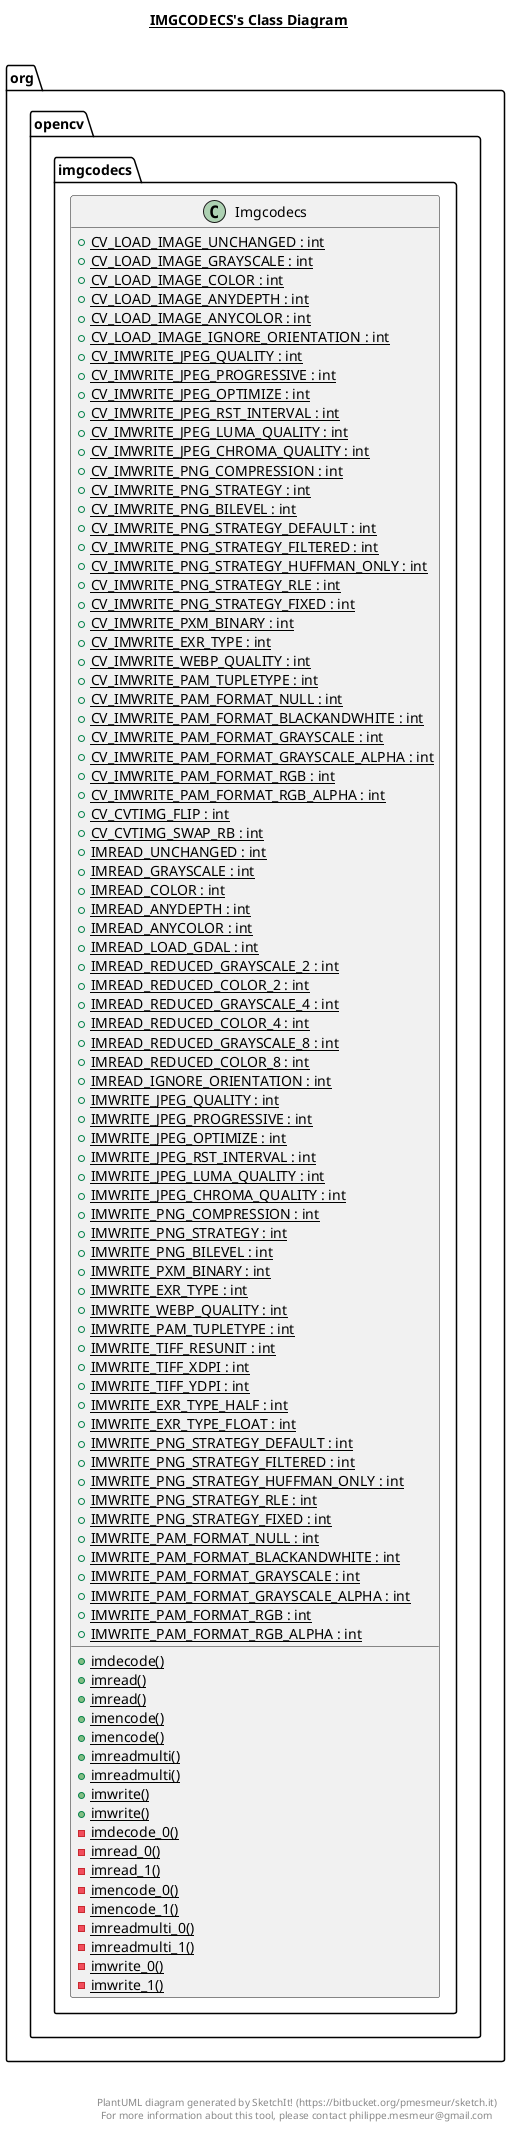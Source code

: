 @startuml

title __IMGCODECS's Class Diagram__\n

  package org.opencv {
    package org.opencv.imgcodecs {
      class Imgcodecs {
          {static} + CV_LOAD_IMAGE_UNCHANGED : int
          {static} + CV_LOAD_IMAGE_GRAYSCALE : int
          {static} + CV_LOAD_IMAGE_COLOR : int
          {static} + CV_LOAD_IMAGE_ANYDEPTH : int
          {static} + CV_LOAD_IMAGE_ANYCOLOR : int
          {static} + CV_LOAD_IMAGE_IGNORE_ORIENTATION : int
          {static} + CV_IMWRITE_JPEG_QUALITY : int
          {static} + CV_IMWRITE_JPEG_PROGRESSIVE : int
          {static} + CV_IMWRITE_JPEG_OPTIMIZE : int
          {static} + CV_IMWRITE_JPEG_RST_INTERVAL : int
          {static} + CV_IMWRITE_JPEG_LUMA_QUALITY : int
          {static} + CV_IMWRITE_JPEG_CHROMA_QUALITY : int
          {static} + CV_IMWRITE_PNG_COMPRESSION : int
          {static} + CV_IMWRITE_PNG_STRATEGY : int
          {static} + CV_IMWRITE_PNG_BILEVEL : int
          {static} + CV_IMWRITE_PNG_STRATEGY_DEFAULT : int
          {static} + CV_IMWRITE_PNG_STRATEGY_FILTERED : int
          {static} + CV_IMWRITE_PNG_STRATEGY_HUFFMAN_ONLY : int
          {static} + CV_IMWRITE_PNG_STRATEGY_RLE : int
          {static} + CV_IMWRITE_PNG_STRATEGY_FIXED : int
          {static} + CV_IMWRITE_PXM_BINARY : int
          {static} + CV_IMWRITE_EXR_TYPE : int
          {static} + CV_IMWRITE_WEBP_QUALITY : int
          {static} + CV_IMWRITE_PAM_TUPLETYPE : int
          {static} + CV_IMWRITE_PAM_FORMAT_NULL : int
          {static} + CV_IMWRITE_PAM_FORMAT_BLACKANDWHITE : int
          {static} + CV_IMWRITE_PAM_FORMAT_GRAYSCALE : int
          {static} + CV_IMWRITE_PAM_FORMAT_GRAYSCALE_ALPHA : int
          {static} + CV_IMWRITE_PAM_FORMAT_RGB : int
          {static} + CV_IMWRITE_PAM_FORMAT_RGB_ALPHA : int
          {static} + CV_CVTIMG_FLIP : int
          {static} + CV_CVTIMG_SWAP_RB : int
          {static} + IMREAD_UNCHANGED : int
          {static} + IMREAD_GRAYSCALE : int
          {static} + IMREAD_COLOR : int
          {static} + IMREAD_ANYDEPTH : int
          {static} + IMREAD_ANYCOLOR : int
          {static} + IMREAD_LOAD_GDAL : int
          {static} + IMREAD_REDUCED_GRAYSCALE_2 : int
          {static} + IMREAD_REDUCED_COLOR_2 : int
          {static} + IMREAD_REDUCED_GRAYSCALE_4 : int
          {static} + IMREAD_REDUCED_COLOR_4 : int
          {static} + IMREAD_REDUCED_GRAYSCALE_8 : int
          {static} + IMREAD_REDUCED_COLOR_8 : int
          {static} + IMREAD_IGNORE_ORIENTATION : int
          {static} + IMWRITE_JPEG_QUALITY : int
          {static} + IMWRITE_JPEG_PROGRESSIVE : int
          {static} + IMWRITE_JPEG_OPTIMIZE : int
          {static} + IMWRITE_JPEG_RST_INTERVAL : int
          {static} + IMWRITE_JPEG_LUMA_QUALITY : int
          {static} + IMWRITE_JPEG_CHROMA_QUALITY : int
          {static} + IMWRITE_PNG_COMPRESSION : int
          {static} + IMWRITE_PNG_STRATEGY : int
          {static} + IMWRITE_PNG_BILEVEL : int
          {static} + IMWRITE_PXM_BINARY : int
          {static} + IMWRITE_EXR_TYPE : int
          {static} + IMWRITE_WEBP_QUALITY : int
          {static} + IMWRITE_PAM_TUPLETYPE : int
          {static} + IMWRITE_TIFF_RESUNIT : int
          {static} + IMWRITE_TIFF_XDPI : int
          {static} + IMWRITE_TIFF_YDPI : int
          {static} + IMWRITE_EXR_TYPE_HALF : int
          {static} + IMWRITE_EXR_TYPE_FLOAT : int
          {static} + IMWRITE_PNG_STRATEGY_DEFAULT : int
          {static} + IMWRITE_PNG_STRATEGY_FILTERED : int
          {static} + IMWRITE_PNG_STRATEGY_HUFFMAN_ONLY : int
          {static} + IMWRITE_PNG_STRATEGY_RLE : int
          {static} + IMWRITE_PNG_STRATEGY_FIXED : int
          {static} + IMWRITE_PAM_FORMAT_NULL : int
          {static} + IMWRITE_PAM_FORMAT_BLACKANDWHITE : int
          {static} + IMWRITE_PAM_FORMAT_GRAYSCALE : int
          {static} + IMWRITE_PAM_FORMAT_GRAYSCALE_ALPHA : int
          {static} + IMWRITE_PAM_FORMAT_RGB : int
          {static} + IMWRITE_PAM_FORMAT_RGB_ALPHA : int
          {static} + imdecode()
          {static} + imread()
          {static} + imread()
          {static} + imencode()
          {static} + imencode()
          {static} + imreadmulti()
          {static} + imreadmulti()
          {static} + imwrite()
          {static} + imwrite()
          {static} - imdecode_0()
          {static} - imread_0()
          {static} - imread_1()
          {static} - imencode_0()
          {static} - imencode_1()
          {static} - imreadmulti_0()
          {static} - imreadmulti_1()
          {static} - imwrite_0()
          {static} - imwrite_1()
      }
    }
  }
  



right footer


PlantUML diagram generated by SketchIt! (https://bitbucket.org/pmesmeur/sketch.it)
For more information about this tool, please contact philippe.mesmeur@gmail.com
endfooter

@enduml
